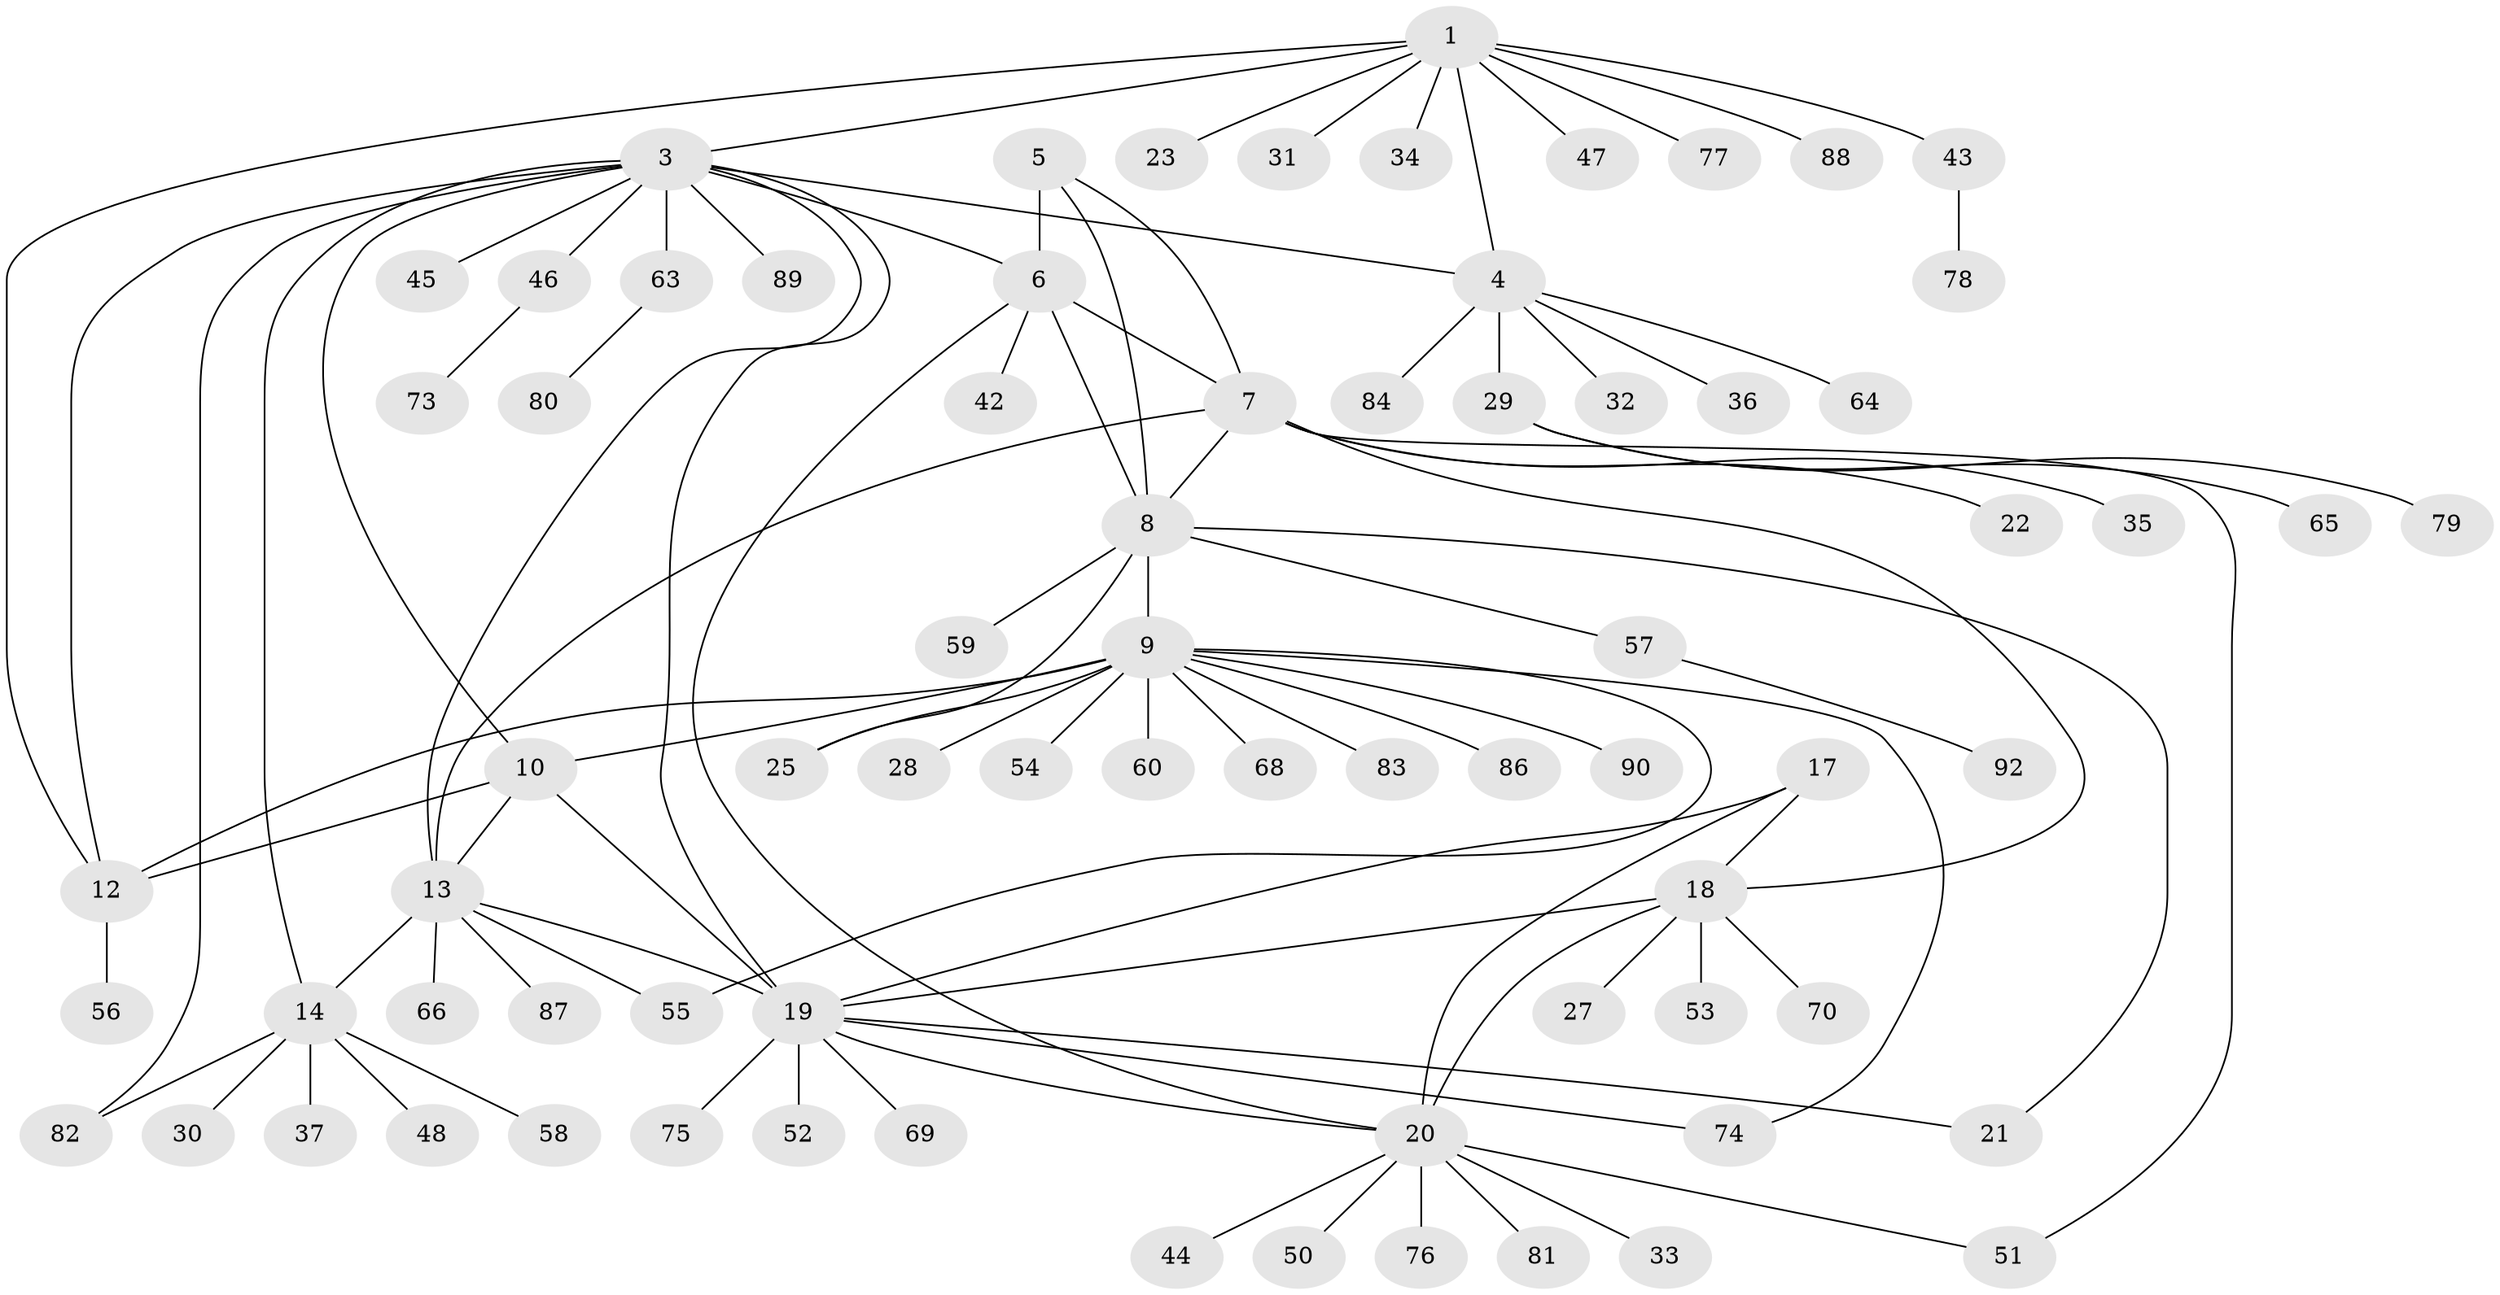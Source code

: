 // original degree distribution, {6: 0.05434782608695652, 8: 0.021739130434782608, 11: 0.021739130434782608, 9: 0.03260869565217391, 4: 0.021739130434782608, 7: 0.021739130434782608, 10: 0.021739130434782608, 3: 0.043478260869565216, 12: 0.010869565217391304, 2: 0.13043478260869565, 1: 0.6195652173913043}
// Generated by graph-tools (version 1.1) at 2025/11/02/27/25 16:11:36]
// undirected, 74 vertices, 97 edges
graph export_dot {
graph [start="1"]
  node [color=gray90,style=filled];
  1 [super="+2"];
  3 [super="+15"];
  4 [super="+38"];
  5 [super="+39"];
  6 [super="+41"];
  7 [super="+67"];
  8 [super="+71"];
  9 [super="+11"];
  10 [super="+85"];
  12 [super="+61"];
  13 [super="+40"];
  14 [super="+16"];
  17;
  18 [super="+49"];
  19 [super="+24"];
  20 [super="+26"];
  21;
  22;
  23;
  25;
  27;
  28;
  29 [super="+62"];
  30;
  31;
  32;
  33;
  34;
  35;
  36;
  37;
  42;
  43;
  44;
  45;
  46;
  47;
  48;
  50;
  51;
  52;
  53;
  54;
  55;
  56;
  57 [super="+72"];
  58;
  59;
  60;
  63 [super="+91"];
  64;
  65;
  66;
  68;
  69;
  70;
  73;
  74;
  75;
  76;
  77;
  78;
  79;
  80;
  81;
  82;
  83;
  84;
  86;
  87;
  88;
  89;
  90;
  92;
  1 -- 3 [weight=2];
  1 -- 4 [weight=2];
  1 -- 23;
  1 -- 31;
  1 -- 43;
  1 -- 34;
  1 -- 12;
  1 -- 77;
  1 -- 47;
  1 -- 88;
  3 -- 4;
  3 -- 6;
  3 -- 19;
  3 -- 45;
  3 -- 63;
  3 -- 82;
  3 -- 89;
  3 -- 46;
  3 -- 10;
  3 -- 13;
  3 -- 14 [weight=2];
  3 -- 12;
  4 -- 29;
  4 -- 32;
  4 -- 36;
  4 -- 64;
  4 -- 84;
  5 -- 6;
  5 -- 7;
  5 -- 8;
  6 -- 7;
  6 -- 8;
  6 -- 42;
  6 -- 20;
  7 -- 8;
  7 -- 13;
  7 -- 18;
  7 -- 22;
  7 -- 35;
  7 -- 51;
  8 -- 21;
  8 -- 25;
  8 -- 57;
  8 -- 59;
  8 -- 9;
  9 -- 10 [weight=2];
  9 -- 12 [weight=2];
  9 -- 28;
  9 -- 54;
  9 -- 55;
  9 -- 74;
  9 -- 68;
  9 -- 83;
  9 -- 86;
  9 -- 25;
  9 -- 90;
  9 -- 60;
  10 -- 12;
  10 -- 19;
  10 -- 13;
  12 -- 56;
  13 -- 14 [weight=2];
  13 -- 19;
  13 -- 55;
  13 -- 66;
  13 -- 87;
  14 -- 30;
  14 -- 37;
  14 -- 48;
  14 -- 82;
  14 -- 58;
  17 -- 18;
  17 -- 19;
  17 -- 20;
  18 -- 19;
  18 -- 20;
  18 -- 27;
  18 -- 53;
  18 -- 70;
  19 -- 20;
  19 -- 21;
  19 -- 52;
  19 -- 69;
  19 -- 74;
  19 -- 75;
  20 -- 33;
  20 -- 44;
  20 -- 50;
  20 -- 51;
  20 -- 76;
  20 -- 81;
  29 -- 79;
  29 -- 65;
  43 -- 78;
  46 -- 73;
  57 -- 92;
  63 -- 80;
}
